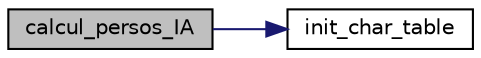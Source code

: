 digraph "calcul_persos_IA"
{
 // INTERACTIVE_SVG=YES
  bgcolor="transparent";
  edge [fontname="Helvetica",fontsize="10",labelfontname="Helvetica",labelfontsize="10"];
  node [fontname="Helvetica",fontsize="10",shape=record];
  rankdir="LR";
  Node1 [label="calcul_persos_IA",height=0.2,width=0.4,color="black", fillcolor="grey75", style="filled", fontcolor="black"];
  Node1 -> Node2 [color="midnightblue",fontsize="10",style="solid",fontname="Helvetica"];
  Node2 [label="init_char_table",height=0.2,width=0.4,color="black",URL="$_minimale_8c.html#ad7419c3036235a80b59bc983660be2ee",tooltip="Fonction d&#39;initialisation d&#39;un tableau de personnages. Remplit le tableau de personnages entré en par..."];
}
